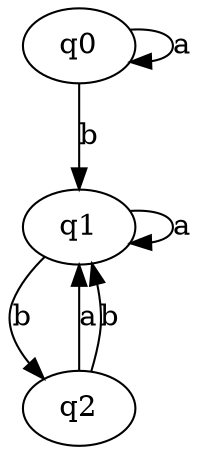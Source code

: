 // estructura automata
digraph {
	q0
	q1
	q2
	q0 -> q0 [label=a]
	q0 -> q1 [label=b]
	q1 -> q1 [label=a]
	q1 -> q2 [label=b]
	q2 -> q1 [label=a]
	q2 -> q1 [label=b]
}

